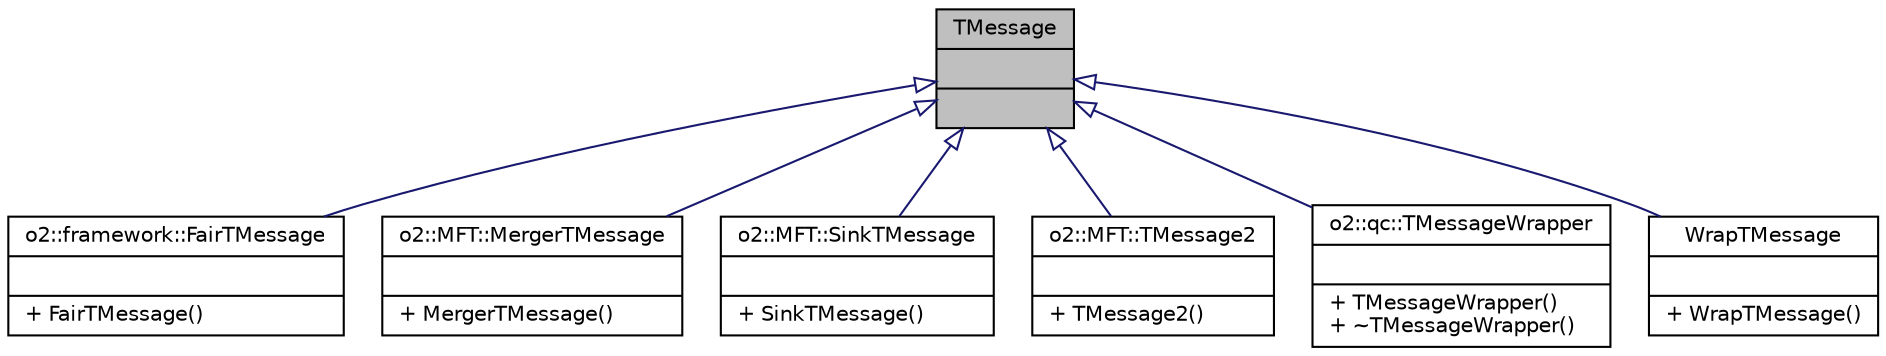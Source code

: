 digraph "TMessage"
{
 // INTERACTIVE_SVG=YES
  bgcolor="transparent";
  edge [fontname="Helvetica",fontsize="10",labelfontname="Helvetica",labelfontsize="10"];
  node [fontname="Helvetica",fontsize="10",shape=record];
  Node1 [label="{TMessage\n||}",height=0.2,width=0.4,color="black", fillcolor="grey75", style="filled" fontcolor="black"];
  Node1 -> Node2 [dir="back",color="midnightblue",fontsize="10",style="solid",arrowtail="onormal",fontname="Helvetica"];
  Node2 [label="{o2::framework::FairTMessage\n||+ FairTMessage()\l}",height=0.2,width=0.4,color="black",URL="$d0/d4b/classo2_1_1framework_1_1FairTMessage.html"];
  Node1 -> Node3 [dir="back",color="midnightblue",fontsize="10",style="solid",arrowtail="onormal",fontname="Helvetica"];
  Node3 [label="{o2::MFT::MergerTMessage\n||+ MergerTMessage()\l}",height=0.2,width=0.4,color="black",URL="$da/d50/classo2_1_1MFT_1_1MergerTMessage.html"];
  Node1 -> Node4 [dir="back",color="midnightblue",fontsize="10",style="solid",arrowtail="onormal",fontname="Helvetica"];
  Node4 [label="{o2::MFT::SinkTMessage\n||+ SinkTMessage()\l}",height=0.2,width=0.4,color="black",URL="$d0/dcf/classo2_1_1MFT_1_1SinkTMessage.html"];
  Node1 -> Node5 [dir="back",color="midnightblue",fontsize="10",style="solid",arrowtail="onormal",fontname="Helvetica"];
  Node5 [label="{o2::MFT::TMessage2\n||+ TMessage2()\l}",height=0.2,width=0.4,color="black",URL="$d9/db2/classo2_1_1MFT_1_1TMessage2.html"];
  Node1 -> Node6 [dir="back",color="midnightblue",fontsize="10",style="solid",arrowtail="onormal",fontname="Helvetica"];
  Node6 [label="{o2::qc::TMessageWrapper\n||+ TMessageWrapper()\l+ ~TMessageWrapper()\l}",height=0.2,width=0.4,color="black",URL="$d3/d37/classo2_1_1qc_1_1TMessageWrapper.html"];
  Node1 -> Node7 [dir="back",color="midnightblue",fontsize="10",style="solid",arrowtail="onormal",fontname="Helvetica"];
  Node7 [label="{WrapTMessage\n||+ WrapTMessage()\l}",height=0.2,width=0.4,color="black",URL="$de/dd8/classWrapTMessage.html"];
}
